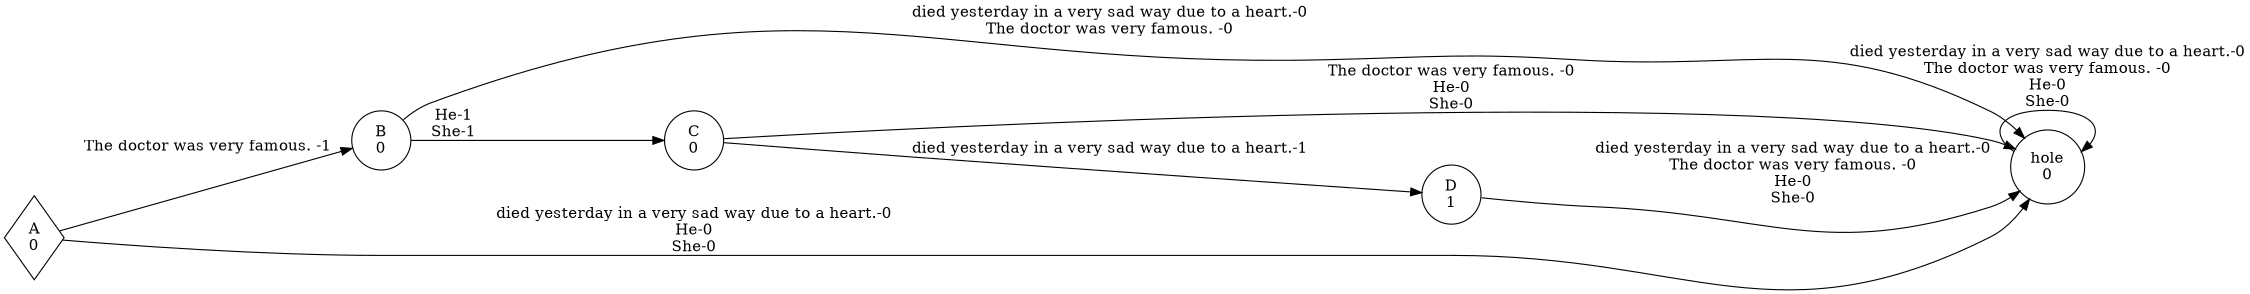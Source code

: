 digraph weighted_automaton {
	margin=0 rankdir=LR size=15
	node [shape=circle]
	A [label="A
0" shape=diamond]
	A -> B [label="The doctor was very famous. -1"]
	A -> hole [label="died yesterday in a very sad way due to a heart.-0
He-0
She-0"]
	B [label="B
0"]
	B -> C [label="He-1
She-1"]
	B -> hole [label="died yesterday in a very sad way due to a heart.-0
The doctor was very famous. -0"]
	C [label="C
0"]
	C -> D [label="died yesterday in a very sad way due to a heart.-1"]
	C -> hole [label="The doctor was very famous. -0
He-0
She-0"]
	D [label="D
1"]
	D -> hole [label="died yesterday in a very sad way due to a heart.-0
The doctor was very famous. -0
He-0
She-0"]
	hole [label="hole
0"]
	hole -> hole [label="died yesterday in a very sad way due to a heart.-0
The doctor was very famous. -0
He-0
She-0"]
}
